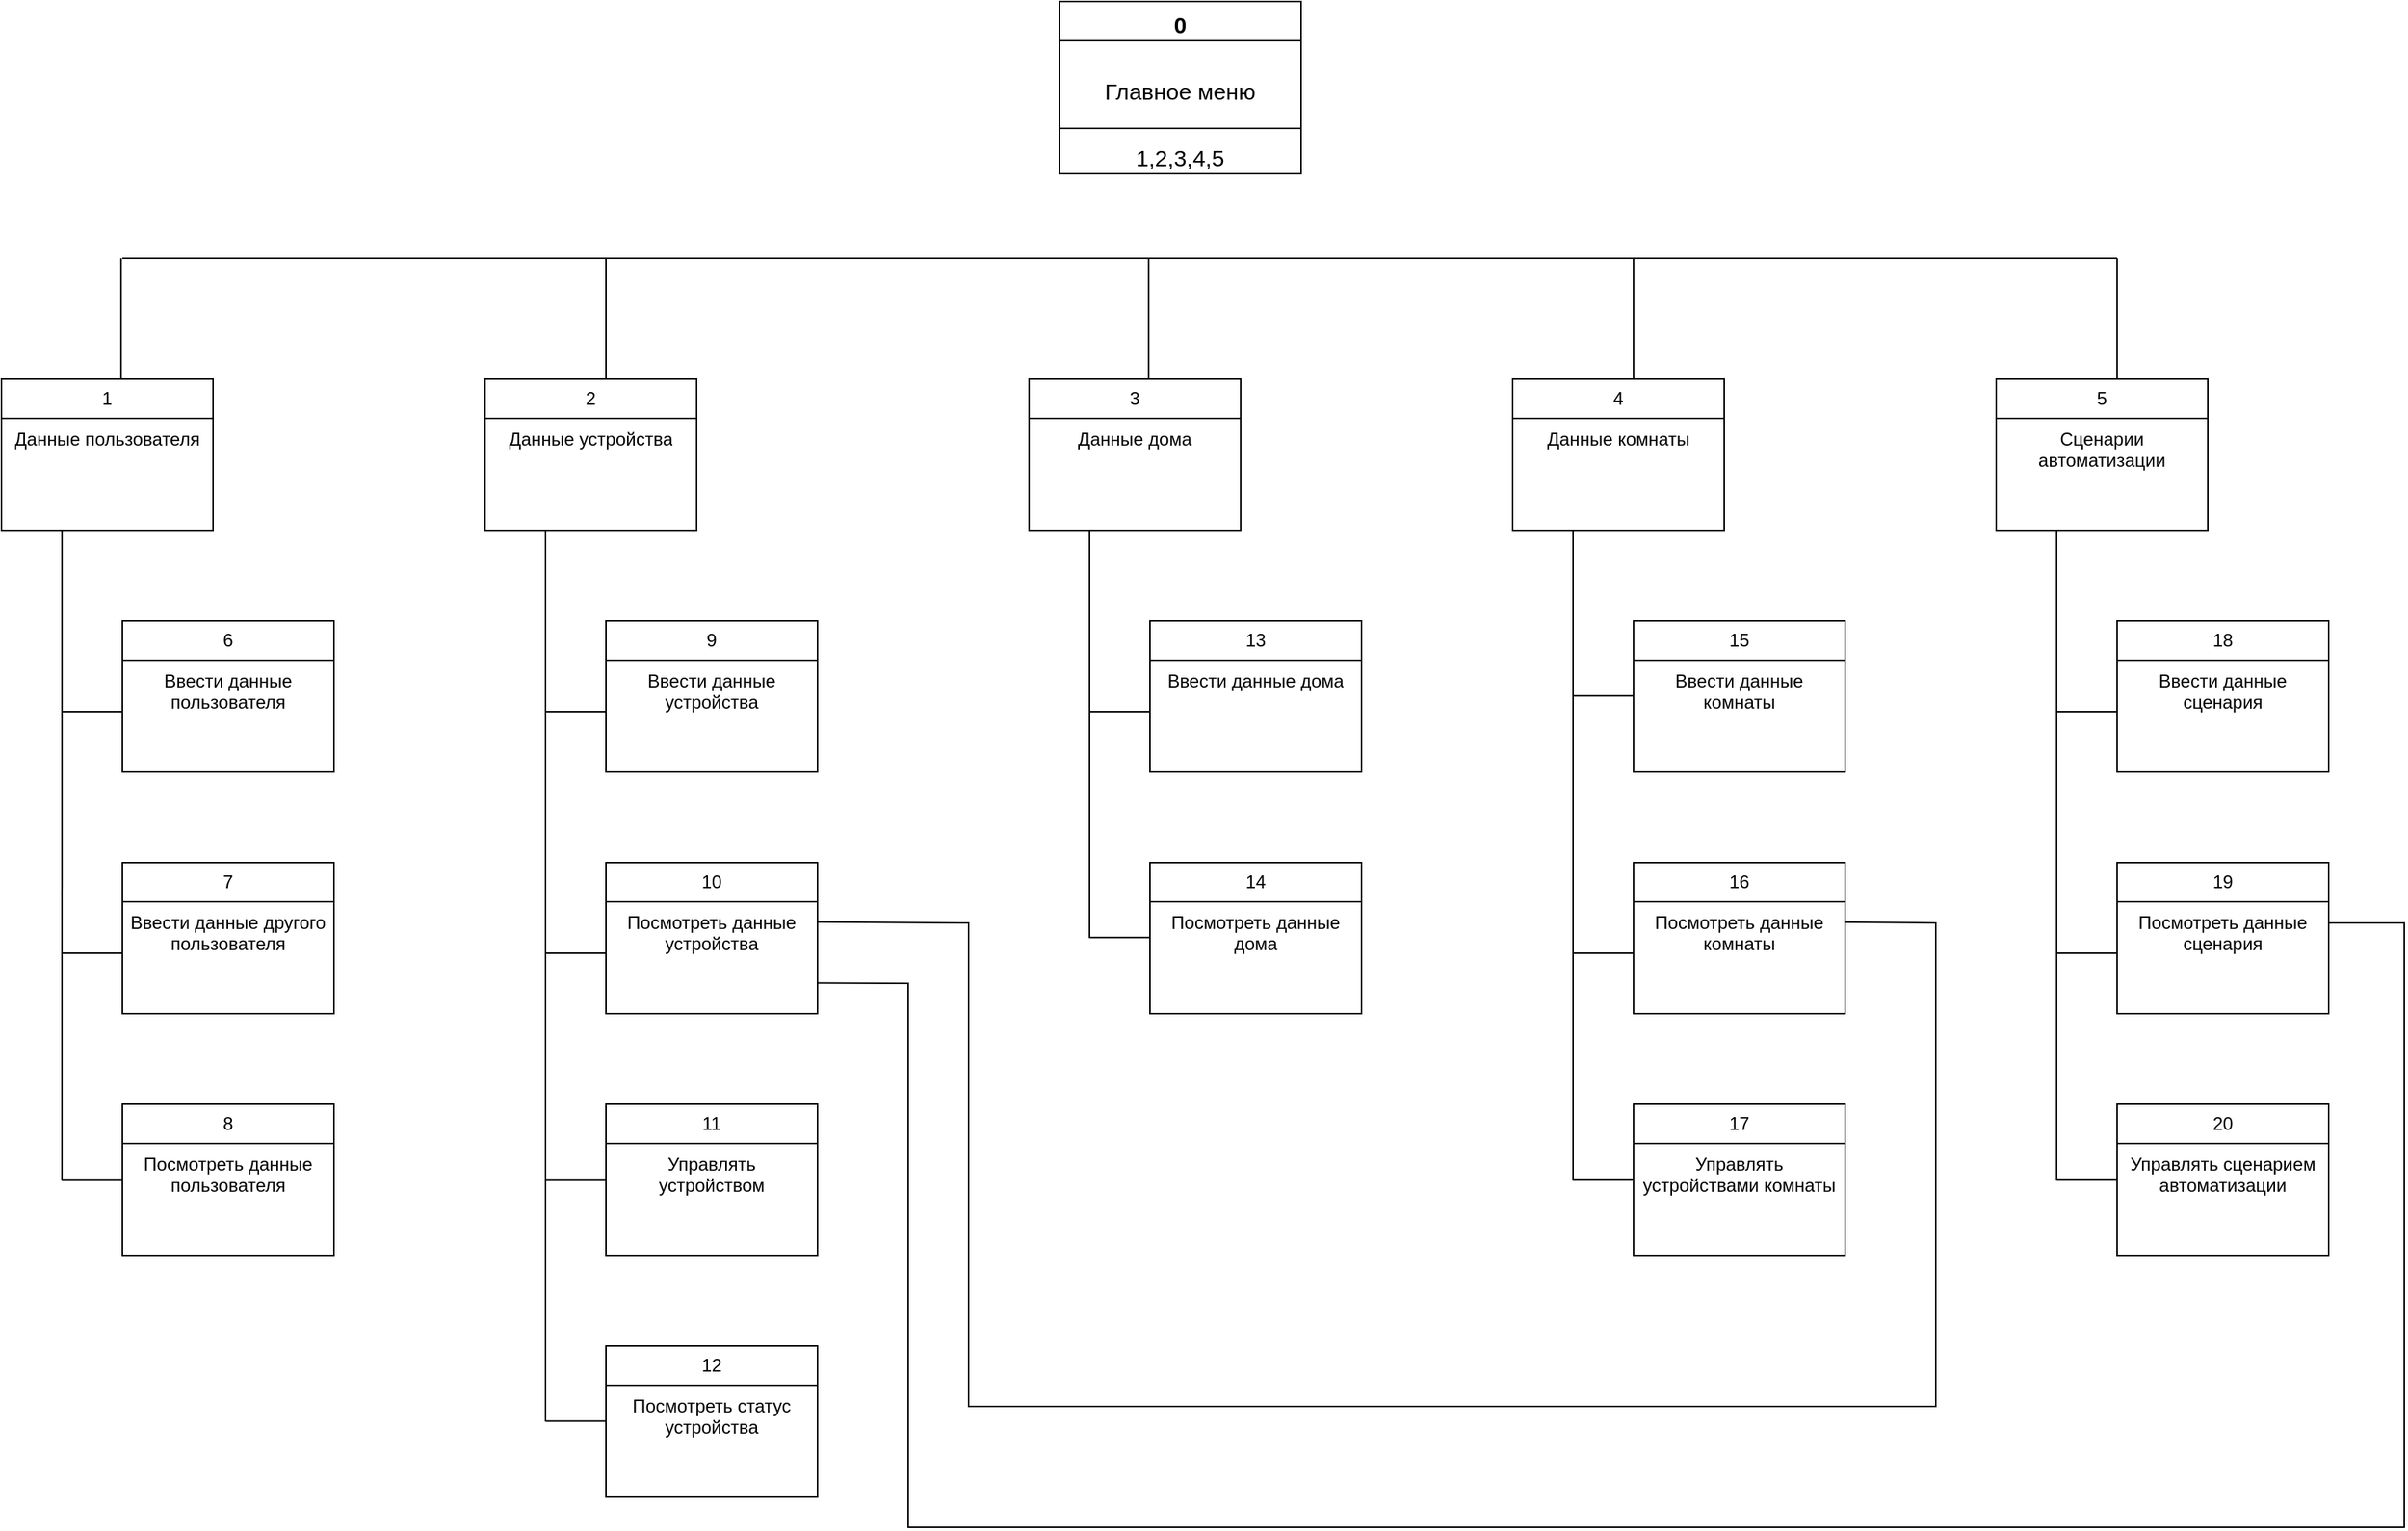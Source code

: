 <mxfile version="21.7.5" type="device">
  <diagram name="Страница — 1" id="4oU_-f-ifxaqYAon2ws6">
    <mxGraphModel dx="2100" dy="1116" grid="1" gridSize="10" guides="1" tooltips="1" connect="1" arrows="1" fold="1" page="1" pageScale="1" pageWidth="827" pageHeight="1169" math="0" shadow="0">
      <root>
        <mxCell id="0" />
        <mxCell id="1" parent="0" />
        <mxCell id="H6qdRp_zsDr7owdEjCIc-1" value="&lt;font style=&quot;font-size: 15px;&quot;&gt;0&lt;/font&gt;" style="swimlane;fontStyle=1;align=center;verticalAlign=top;childLayout=stackLayout;horizontal=1;startSize=26;horizontalStack=0;resizeParent=1;resizeParentMax=0;resizeLast=0;collapsible=1;marginBottom=0;whiteSpace=wrap;html=1;" vertex="1" parent="1">
          <mxGeometry x="740" y="30" width="160" height="114" as="geometry" />
        </mxCell>
        <mxCell id="H6qdRp_zsDr7owdEjCIc-2" value="&lt;div style=&quot;font-size: 15px;&quot; align=&quot;center&quot;&gt;&lt;font style=&quot;font-size: 15px;&quot;&gt;&lt;br&gt;&lt;/font&gt;&lt;/div&gt;&lt;div style=&quot;font-size: 15px;&quot; align=&quot;center&quot;&gt;&lt;font style=&quot;font-size: 15px;&quot;&gt;Главное меню&lt;/font&gt;&lt;/div&gt;" style="text;strokeColor=none;fillColor=none;align=center;verticalAlign=top;spacingLeft=4;spacingRight=4;overflow=hidden;rotatable=0;points=[[0,0.5],[1,0.5]];portConstraint=eastwest;whiteSpace=wrap;html=1;" vertex="1" parent="H6qdRp_zsDr7owdEjCIc-1">
          <mxGeometry y="26" width="160" height="54" as="geometry" />
        </mxCell>
        <mxCell id="H6qdRp_zsDr7owdEjCIc-3" value="" style="line;strokeWidth=1;fillColor=none;align=left;verticalAlign=middle;spacingTop=-1;spacingLeft=3;spacingRight=3;rotatable=0;labelPosition=right;points=[];portConstraint=eastwest;strokeColor=inherit;" vertex="1" parent="H6qdRp_zsDr7owdEjCIc-1">
          <mxGeometry y="80" width="160" height="8" as="geometry" />
        </mxCell>
        <mxCell id="H6qdRp_zsDr7owdEjCIc-4" value="&lt;div style=&quot;font-size: 13px;&quot; align=&quot;center&quot;&gt;&lt;font style=&quot;font-size: 15px;&quot;&gt;1,2,3,4,5&lt;/font&gt;&lt;/div&gt;" style="text;strokeColor=none;fillColor=none;align=center;verticalAlign=top;spacingLeft=4;spacingRight=4;overflow=hidden;rotatable=0;points=[[0,0.5],[1,0.5]];portConstraint=eastwest;whiteSpace=wrap;html=1;" vertex="1" parent="H6qdRp_zsDr7owdEjCIc-1">
          <mxGeometry y="88" width="160" height="26" as="geometry" />
        </mxCell>
        <mxCell id="H6qdRp_zsDr7owdEjCIc-5" value="1" style="swimlane;fontStyle=0;childLayout=stackLayout;horizontal=1;startSize=26;fillColor=none;horizontalStack=0;resizeParent=1;resizeParentMax=0;resizeLast=0;collapsible=1;marginBottom=0;whiteSpace=wrap;html=1;" vertex="1" parent="1">
          <mxGeometry x="40" y="280" width="140" height="100" as="geometry" />
        </mxCell>
        <mxCell id="H6qdRp_zsDr7owdEjCIc-6" value="&lt;div align=&quot;center&quot;&gt;Данные пользователя&lt;/div&gt;" style="text;strokeColor=none;fillColor=none;align=center;verticalAlign=top;spacingLeft=4;spacingRight=4;overflow=hidden;rotatable=0;points=[[0,0.5],[1,0.5]];portConstraint=eastwest;whiteSpace=wrap;html=1;" vertex="1" parent="H6qdRp_zsDr7owdEjCIc-5">
          <mxGeometry y="26" width="140" height="74" as="geometry" />
        </mxCell>
        <mxCell id="H6qdRp_zsDr7owdEjCIc-10" value="6" style="swimlane;fontStyle=0;childLayout=stackLayout;horizontal=1;startSize=26;fillColor=none;horizontalStack=0;resizeParent=1;resizeParentMax=0;resizeLast=0;collapsible=1;marginBottom=0;whiteSpace=wrap;html=1;" vertex="1" parent="1">
          <mxGeometry x="120" y="440" width="140" height="100" as="geometry" />
        </mxCell>
        <mxCell id="H6qdRp_zsDr7owdEjCIc-11" value="Ввести данные пользователя" style="text;strokeColor=none;fillColor=none;align=center;verticalAlign=top;spacingLeft=4;spacingRight=4;overflow=hidden;rotatable=0;points=[[0,0.5],[1,0.5]];portConstraint=eastwest;whiteSpace=wrap;html=1;" vertex="1" parent="H6qdRp_zsDr7owdEjCIc-10">
          <mxGeometry y="26" width="140" height="74" as="geometry" />
        </mxCell>
        <mxCell id="H6qdRp_zsDr7owdEjCIc-12" value="8" style="swimlane;fontStyle=0;childLayout=stackLayout;horizontal=1;startSize=26;fillColor=none;horizontalStack=0;resizeParent=1;resizeParentMax=0;resizeLast=0;collapsible=1;marginBottom=0;whiteSpace=wrap;html=1;" vertex="1" parent="1">
          <mxGeometry x="120" y="760" width="140" height="100" as="geometry" />
        </mxCell>
        <mxCell id="H6qdRp_zsDr7owdEjCIc-13" value="Посмотреть данные пользователя" style="text;strokeColor=none;fillColor=none;align=center;verticalAlign=top;spacingLeft=4;spacingRight=4;overflow=hidden;rotatable=0;points=[[0,0.5],[1,0.5]];portConstraint=eastwest;whiteSpace=wrap;html=1;" vertex="1" parent="H6qdRp_zsDr7owdEjCIc-12">
          <mxGeometry y="26" width="140" height="74" as="geometry" />
        </mxCell>
        <mxCell id="H6qdRp_zsDr7owdEjCIc-14" value="7" style="swimlane;fontStyle=0;childLayout=stackLayout;horizontal=1;startSize=26;fillColor=none;horizontalStack=0;resizeParent=1;resizeParentMax=0;resizeLast=0;collapsible=1;marginBottom=0;whiteSpace=wrap;html=1;" vertex="1" parent="1">
          <mxGeometry x="120" y="600" width="140" height="100" as="geometry" />
        </mxCell>
        <mxCell id="H6qdRp_zsDr7owdEjCIc-15" value="Ввести данные другого пользователя" style="text;strokeColor=none;fillColor=none;align=center;verticalAlign=top;spacingLeft=4;spacingRight=4;overflow=hidden;rotatable=0;points=[[0,0.5],[1,0.5]];portConstraint=eastwest;whiteSpace=wrap;html=1;" vertex="1" parent="H6qdRp_zsDr7owdEjCIc-14">
          <mxGeometry y="26" width="140" height="74" as="geometry" />
        </mxCell>
        <mxCell id="H6qdRp_zsDr7owdEjCIc-18" value="2" style="swimlane;fontStyle=0;childLayout=stackLayout;horizontal=1;startSize=26;fillColor=none;horizontalStack=0;resizeParent=1;resizeParentMax=0;resizeLast=0;collapsible=1;marginBottom=0;whiteSpace=wrap;html=1;" vertex="1" parent="1">
          <mxGeometry x="360" y="280" width="140" height="100" as="geometry" />
        </mxCell>
        <mxCell id="H6qdRp_zsDr7owdEjCIc-19" value="&lt;div align=&quot;center&quot;&gt;Данные устройства&lt;br&gt;&lt;/div&gt;" style="text;strokeColor=none;fillColor=none;align=center;verticalAlign=top;spacingLeft=4;spacingRight=4;overflow=hidden;rotatable=0;points=[[0,0.5],[1,0.5]];portConstraint=eastwest;whiteSpace=wrap;html=1;" vertex="1" parent="H6qdRp_zsDr7owdEjCIc-18">
          <mxGeometry y="26" width="140" height="74" as="geometry" />
        </mxCell>
        <mxCell id="H6qdRp_zsDr7owdEjCIc-20" value="9" style="swimlane;fontStyle=0;childLayout=stackLayout;horizontal=1;startSize=26;fillColor=none;horizontalStack=0;resizeParent=1;resizeParentMax=0;resizeLast=0;collapsible=1;marginBottom=0;whiteSpace=wrap;html=1;" vertex="1" parent="1">
          <mxGeometry x="440" y="440" width="140" height="100" as="geometry" />
        </mxCell>
        <mxCell id="H6qdRp_zsDr7owdEjCIc-21" value="&lt;div align=&quot;center&quot;&gt;Ввести данные устройства&lt;br&gt;&lt;/div&gt;" style="text;strokeColor=none;fillColor=none;align=center;verticalAlign=top;spacingLeft=4;spacingRight=4;overflow=hidden;rotatable=0;points=[[0,0.5],[1,0.5]];portConstraint=eastwest;whiteSpace=wrap;html=1;" vertex="1" parent="H6qdRp_zsDr7owdEjCIc-20">
          <mxGeometry y="26" width="140" height="74" as="geometry" />
        </mxCell>
        <mxCell id="H6qdRp_zsDr7owdEjCIc-22" value="10" style="swimlane;fontStyle=0;childLayout=stackLayout;horizontal=1;startSize=26;fillColor=none;horizontalStack=0;resizeParent=1;resizeParentMax=0;resizeLast=0;collapsible=1;marginBottom=0;whiteSpace=wrap;html=1;" vertex="1" parent="1">
          <mxGeometry x="440" y="600" width="140" height="100" as="geometry" />
        </mxCell>
        <mxCell id="H6qdRp_zsDr7owdEjCIc-23" value="&lt;div align=&quot;center&quot;&gt;Посмотреть данные устройства&lt;br&gt;&lt;/div&gt;" style="text;strokeColor=none;fillColor=none;align=center;verticalAlign=top;spacingLeft=4;spacingRight=4;overflow=hidden;rotatable=0;points=[[0,0.5],[1,0.5]];portConstraint=eastwest;whiteSpace=wrap;html=1;" vertex="1" parent="H6qdRp_zsDr7owdEjCIc-22">
          <mxGeometry y="26" width="140" height="74" as="geometry" />
        </mxCell>
        <mxCell id="H6qdRp_zsDr7owdEjCIc-24" value="11" style="swimlane;fontStyle=0;childLayout=stackLayout;horizontal=1;startSize=26;fillColor=none;horizontalStack=0;resizeParent=1;resizeParentMax=0;resizeLast=0;collapsible=1;marginBottom=0;whiteSpace=wrap;html=1;" vertex="1" parent="1">
          <mxGeometry x="440" y="760" width="140" height="100" as="geometry" />
        </mxCell>
        <mxCell id="H6qdRp_zsDr7owdEjCIc-25" value="Управлять устройством" style="text;strokeColor=none;fillColor=none;align=center;verticalAlign=top;spacingLeft=4;spacingRight=4;overflow=hidden;rotatable=0;points=[[0,0.5],[1,0.5]];portConstraint=eastwest;whiteSpace=wrap;html=1;" vertex="1" parent="H6qdRp_zsDr7owdEjCIc-24">
          <mxGeometry y="26" width="140" height="74" as="geometry" />
        </mxCell>
        <mxCell id="H6qdRp_zsDr7owdEjCIc-26" value="3" style="swimlane;fontStyle=0;childLayout=stackLayout;horizontal=1;startSize=26;fillColor=none;horizontalStack=0;resizeParent=1;resizeParentMax=0;resizeLast=0;collapsible=1;marginBottom=0;whiteSpace=wrap;html=1;" vertex="1" parent="1">
          <mxGeometry x="720" y="280" width="140" height="100" as="geometry" />
        </mxCell>
        <mxCell id="H6qdRp_zsDr7owdEjCIc-27" value="&lt;div align=&quot;center&quot;&gt;Данные дома&lt;br&gt;&lt;/div&gt;" style="text;strokeColor=none;fillColor=none;align=center;verticalAlign=top;spacingLeft=4;spacingRight=4;overflow=hidden;rotatable=0;points=[[0,0.5],[1,0.5]];portConstraint=eastwest;whiteSpace=wrap;html=1;" vertex="1" parent="H6qdRp_zsDr7owdEjCIc-26">
          <mxGeometry y="26" width="140" height="74" as="geometry" />
        </mxCell>
        <mxCell id="H6qdRp_zsDr7owdEjCIc-28" value="4" style="swimlane;fontStyle=0;childLayout=stackLayout;horizontal=1;startSize=26;fillColor=none;horizontalStack=0;resizeParent=1;resizeParentMax=0;resizeLast=0;collapsible=1;marginBottom=0;whiteSpace=wrap;html=1;" vertex="1" parent="1">
          <mxGeometry x="1040" y="280" width="140" height="100" as="geometry" />
        </mxCell>
        <mxCell id="H6qdRp_zsDr7owdEjCIc-29" value="&lt;div align=&quot;center&quot;&gt;Данные комнаты&lt;br&gt;&lt;/div&gt;" style="text;strokeColor=none;fillColor=none;align=center;verticalAlign=top;spacingLeft=4;spacingRight=4;overflow=hidden;rotatable=0;points=[[0,0.5],[1,0.5]];portConstraint=eastwest;whiteSpace=wrap;html=1;" vertex="1" parent="H6qdRp_zsDr7owdEjCIc-28">
          <mxGeometry y="26" width="140" height="74" as="geometry" />
        </mxCell>
        <mxCell id="H6qdRp_zsDr7owdEjCIc-34" value="5" style="swimlane;fontStyle=0;childLayout=stackLayout;horizontal=1;startSize=26;fillColor=none;horizontalStack=0;resizeParent=1;resizeParentMax=0;resizeLast=0;collapsible=1;marginBottom=0;whiteSpace=wrap;html=1;" vertex="1" parent="1">
          <mxGeometry x="1360" y="280" width="140" height="100" as="geometry" />
        </mxCell>
        <mxCell id="H6qdRp_zsDr7owdEjCIc-35" value="Сценарии автоматизации" style="text;strokeColor=none;fillColor=none;align=center;verticalAlign=top;spacingLeft=4;spacingRight=4;overflow=hidden;rotatable=0;points=[[0,0.5],[1,0.5]];portConstraint=eastwest;whiteSpace=wrap;html=1;" vertex="1" parent="H6qdRp_zsDr7owdEjCIc-34">
          <mxGeometry y="26" width="140" height="74" as="geometry" />
        </mxCell>
        <mxCell id="H6qdRp_zsDr7owdEjCIc-36" value="13" style="swimlane;fontStyle=0;childLayout=stackLayout;horizontal=1;startSize=26;fillColor=none;horizontalStack=0;resizeParent=1;resizeParentMax=0;resizeLast=0;collapsible=1;marginBottom=0;whiteSpace=wrap;html=1;" vertex="1" parent="1">
          <mxGeometry x="800" y="440" width="140" height="100" as="geometry" />
        </mxCell>
        <mxCell id="H6qdRp_zsDr7owdEjCIc-37" value="Ввести данные дома" style="text;strokeColor=none;fillColor=none;align=center;verticalAlign=top;spacingLeft=4;spacingRight=4;overflow=hidden;rotatable=0;points=[[0,0.5],[1,0.5]];portConstraint=eastwest;whiteSpace=wrap;html=1;" vertex="1" parent="H6qdRp_zsDr7owdEjCIc-36">
          <mxGeometry y="26" width="140" height="74" as="geometry" />
        </mxCell>
        <mxCell id="H6qdRp_zsDr7owdEjCIc-38" value="14" style="swimlane;fontStyle=0;childLayout=stackLayout;horizontal=1;startSize=26;fillColor=none;horizontalStack=0;resizeParent=1;resizeParentMax=0;resizeLast=0;collapsible=1;marginBottom=0;whiteSpace=wrap;html=1;" vertex="1" parent="1">
          <mxGeometry x="800" y="600" width="140" height="100" as="geometry" />
        </mxCell>
        <mxCell id="H6qdRp_zsDr7owdEjCIc-39" value="Посмотреть данные дома" style="text;strokeColor=none;fillColor=none;align=center;verticalAlign=top;spacingLeft=4;spacingRight=4;overflow=hidden;rotatable=0;points=[[0,0.5],[1,0.5]];portConstraint=eastwest;whiteSpace=wrap;html=1;" vertex="1" parent="H6qdRp_zsDr7owdEjCIc-38">
          <mxGeometry y="26" width="140" height="74" as="geometry" />
        </mxCell>
        <mxCell id="H6qdRp_zsDr7owdEjCIc-42" value="18" style="swimlane;fontStyle=0;childLayout=stackLayout;horizontal=1;startSize=26;fillColor=none;horizontalStack=0;resizeParent=1;resizeParentMax=0;resizeLast=0;collapsible=1;marginBottom=0;whiteSpace=wrap;html=1;" vertex="1" parent="1">
          <mxGeometry x="1440" y="440" width="140" height="100" as="geometry" />
        </mxCell>
        <mxCell id="H6qdRp_zsDr7owdEjCIc-43" value="&lt;div align=&quot;center&quot;&gt;Ввести данные сценария&lt;br&gt;&lt;/div&gt;" style="text;strokeColor=none;fillColor=none;align=center;verticalAlign=top;spacingLeft=4;spacingRight=4;overflow=hidden;rotatable=0;points=[[0,0.5],[1,0.5]];portConstraint=eastwest;whiteSpace=wrap;html=1;" vertex="1" parent="H6qdRp_zsDr7owdEjCIc-42">
          <mxGeometry y="26" width="140" height="74" as="geometry" />
        </mxCell>
        <mxCell id="H6qdRp_zsDr7owdEjCIc-44" value="19" style="swimlane;fontStyle=0;childLayout=stackLayout;horizontal=1;startSize=26;fillColor=none;horizontalStack=0;resizeParent=1;resizeParentMax=0;resizeLast=0;collapsible=1;marginBottom=0;whiteSpace=wrap;html=1;" vertex="1" parent="1">
          <mxGeometry x="1440" y="600" width="140" height="100" as="geometry" />
        </mxCell>
        <mxCell id="H6qdRp_zsDr7owdEjCIc-45" value="&lt;div align=&quot;center&quot;&gt;Посмотреть данные сценария&lt;br&gt;&lt;/div&gt;" style="text;strokeColor=none;fillColor=none;align=center;verticalAlign=top;spacingLeft=4;spacingRight=4;overflow=hidden;rotatable=0;points=[[0,0.5],[1,0.5]];portConstraint=eastwest;whiteSpace=wrap;html=1;" vertex="1" parent="H6qdRp_zsDr7owdEjCIc-44">
          <mxGeometry y="26" width="140" height="74" as="geometry" />
        </mxCell>
        <mxCell id="H6qdRp_zsDr7owdEjCIc-46" value="20" style="swimlane;fontStyle=0;childLayout=stackLayout;horizontal=1;startSize=26;fillColor=none;horizontalStack=0;resizeParent=1;resizeParentMax=0;resizeLast=0;collapsible=1;marginBottom=0;whiteSpace=wrap;html=1;" vertex="1" parent="1">
          <mxGeometry x="1440" y="760" width="140" height="100" as="geometry" />
        </mxCell>
        <mxCell id="H6qdRp_zsDr7owdEjCIc-47" value="Управлять сценарием автоматизации" style="text;strokeColor=none;fillColor=none;align=center;verticalAlign=top;spacingLeft=4;spacingRight=4;overflow=hidden;rotatable=0;points=[[0,0.5],[1,0.5]];portConstraint=eastwest;whiteSpace=wrap;html=1;" vertex="1" parent="H6qdRp_zsDr7owdEjCIc-46">
          <mxGeometry y="26" width="140" height="74" as="geometry" />
        </mxCell>
        <mxCell id="H6qdRp_zsDr7owdEjCIc-50" value="15" style="swimlane;fontStyle=0;childLayout=stackLayout;horizontal=1;startSize=26;fillColor=none;horizontalStack=0;resizeParent=1;resizeParentMax=0;resizeLast=0;collapsible=1;marginBottom=0;whiteSpace=wrap;html=1;" vertex="1" parent="1">
          <mxGeometry x="1120" y="440" width="140" height="100" as="geometry" />
        </mxCell>
        <mxCell id="H6qdRp_zsDr7owdEjCIc-51" value="&lt;div align=&quot;center&quot;&gt;Ввести данные комнаты&lt;br&gt;&lt;/div&gt;" style="text;strokeColor=none;fillColor=none;align=center;verticalAlign=top;spacingLeft=4;spacingRight=4;overflow=hidden;rotatable=0;points=[[0,0.5],[1,0.5]];portConstraint=eastwest;whiteSpace=wrap;html=1;" vertex="1" parent="H6qdRp_zsDr7owdEjCIc-50">
          <mxGeometry y="26" width="140" height="74" as="geometry" />
        </mxCell>
        <mxCell id="H6qdRp_zsDr7owdEjCIc-54" value="16" style="swimlane;fontStyle=0;childLayout=stackLayout;horizontal=1;startSize=26;fillColor=none;horizontalStack=0;resizeParent=1;resizeParentMax=0;resizeLast=0;collapsible=1;marginBottom=0;whiteSpace=wrap;html=1;" vertex="1" parent="1">
          <mxGeometry x="1120" y="600" width="140" height="100" as="geometry" />
        </mxCell>
        <mxCell id="H6qdRp_zsDr7owdEjCIc-55" value="&lt;div align=&quot;center&quot;&gt;Посмотреть данные комнаты&lt;br&gt;&lt;/div&gt;" style="text;strokeColor=none;fillColor=none;align=center;verticalAlign=top;spacingLeft=4;spacingRight=4;overflow=hidden;rotatable=0;points=[[0,0.5],[1,0.5]];portConstraint=eastwest;whiteSpace=wrap;html=1;" vertex="1" parent="H6qdRp_zsDr7owdEjCIc-54">
          <mxGeometry y="26" width="140" height="74" as="geometry" />
        </mxCell>
        <mxCell id="H6qdRp_zsDr7owdEjCIc-56" value="17" style="swimlane;fontStyle=0;childLayout=stackLayout;horizontal=1;startSize=26;fillColor=none;horizontalStack=0;resizeParent=1;resizeParentMax=0;resizeLast=0;collapsible=1;marginBottom=0;whiteSpace=wrap;html=1;" vertex="1" parent="1">
          <mxGeometry x="1120" y="760" width="140" height="100" as="geometry" />
        </mxCell>
        <mxCell id="H6qdRp_zsDr7owdEjCIc-57" value="Управлять устройствами комнаты" style="text;strokeColor=none;fillColor=none;align=center;verticalAlign=top;spacingLeft=4;spacingRight=4;overflow=hidden;rotatable=0;points=[[0,0.5],[1,0.5]];portConstraint=eastwest;whiteSpace=wrap;html=1;" vertex="1" parent="H6qdRp_zsDr7owdEjCIc-56">
          <mxGeometry y="26" width="140" height="74" as="geometry" />
        </mxCell>
        <mxCell id="H6qdRp_zsDr7owdEjCIc-60" value="12" style="swimlane;fontStyle=0;childLayout=stackLayout;horizontal=1;startSize=26;fillColor=none;horizontalStack=0;resizeParent=1;resizeParentMax=0;resizeLast=0;collapsible=1;marginBottom=0;whiteSpace=wrap;html=1;" vertex="1" parent="1">
          <mxGeometry x="440" y="920" width="140" height="100" as="geometry" />
        </mxCell>
        <mxCell id="H6qdRp_zsDr7owdEjCIc-61" value="Посмотреть статус устройства" style="text;strokeColor=none;fillColor=none;align=center;verticalAlign=top;spacingLeft=4;spacingRight=4;overflow=hidden;rotatable=0;points=[[0,0.5],[1,0.5]];portConstraint=eastwest;whiteSpace=wrap;html=1;" vertex="1" parent="H6qdRp_zsDr7owdEjCIc-60">
          <mxGeometry y="26" width="140" height="74" as="geometry" />
        </mxCell>
        <mxCell id="H6qdRp_zsDr7owdEjCIc-62" value="" style="endArrow=none;html=1;rounded=0;" edge="1" parent="1">
          <mxGeometry width="50" height="50" relative="1" as="geometry">
            <mxPoint x="120" y="200" as="sourcePoint" />
            <mxPoint x="1440" y="200" as="targetPoint" />
          </mxGeometry>
        </mxCell>
        <mxCell id="H6qdRp_zsDr7owdEjCIc-63" value="" style="endArrow=none;html=1;rounded=0;" edge="1" parent="1">
          <mxGeometry width="50" height="50" relative="1" as="geometry">
            <mxPoint x="119.13" y="280" as="sourcePoint" />
            <mxPoint x="119.13" y="200" as="targetPoint" />
          </mxGeometry>
        </mxCell>
        <mxCell id="H6qdRp_zsDr7owdEjCIc-64" value="" style="endArrow=none;html=1;rounded=0;" edge="1" parent="1">
          <mxGeometry width="50" height="50" relative="1" as="geometry">
            <mxPoint x="440" y="280" as="sourcePoint" />
            <mxPoint x="440" y="200" as="targetPoint" />
          </mxGeometry>
        </mxCell>
        <mxCell id="H6qdRp_zsDr7owdEjCIc-65" value="" style="endArrow=none;html=1;rounded=0;" edge="1" parent="1">
          <mxGeometry width="50" height="50" relative="1" as="geometry">
            <mxPoint x="799.13" y="280" as="sourcePoint" />
            <mxPoint x="799.13" y="200" as="targetPoint" />
          </mxGeometry>
        </mxCell>
        <mxCell id="H6qdRp_zsDr7owdEjCIc-66" value="" style="endArrow=none;html=1;rounded=0;" edge="1" parent="1">
          <mxGeometry width="50" height="50" relative="1" as="geometry">
            <mxPoint x="1440" y="280" as="sourcePoint" />
            <mxPoint x="1440" y="200" as="targetPoint" />
          </mxGeometry>
        </mxCell>
        <mxCell id="H6qdRp_zsDr7owdEjCIc-67" value="" style="endArrow=none;html=1;rounded=0;" edge="1" parent="1">
          <mxGeometry width="50" height="50" relative="1" as="geometry">
            <mxPoint x="1120" y="280" as="sourcePoint" />
            <mxPoint x="1120" y="200" as="targetPoint" />
          </mxGeometry>
        </mxCell>
        <mxCell id="H6qdRp_zsDr7owdEjCIc-68" value="" style="endArrow=none;html=1;rounded=0;entryX=0.286;entryY=1;entryDx=0;entryDy=0;entryPerimeter=0;" edge="1" parent="1" target="H6qdRp_zsDr7owdEjCIc-6">
          <mxGeometry width="50" height="50" relative="1" as="geometry">
            <mxPoint x="80" y="810" as="sourcePoint" />
            <mxPoint x="110" y="420" as="targetPoint" />
          </mxGeometry>
        </mxCell>
        <mxCell id="H6qdRp_zsDr7owdEjCIc-69" value="" style="endArrow=none;html=1;rounded=0;entryX=0.286;entryY=1;entryDx=0;entryDy=0;entryPerimeter=0;" edge="1" parent="1">
          <mxGeometry width="50" height="50" relative="1" as="geometry">
            <mxPoint x="400" y="970" as="sourcePoint" />
            <mxPoint x="400" y="380" as="targetPoint" />
          </mxGeometry>
        </mxCell>
        <mxCell id="H6qdRp_zsDr7owdEjCIc-70" value="" style="endArrow=none;html=1;rounded=0;entryX=0.286;entryY=1;entryDx=0;entryDy=0;entryPerimeter=0;" edge="1" parent="1">
          <mxGeometry width="50" height="50" relative="1" as="geometry">
            <mxPoint x="1400" y="810" as="sourcePoint" />
            <mxPoint x="1400" y="380" as="targetPoint" />
          </mxGeometry>
        </mxCell>
        <mxCell id="H6qdRp_zsDr7owdEjCIc-71" value="" style="endArrow=none;html=1;rounded=0;entryX=0.286;entryY=1;entryDx=0;entryDy=0;entryPerimeter=0;" edge="1" parent="1">
          <mxGeometry width="50" height="50" relative="1" as="geometry">
            <mxPoint x="1080" y="810" as="sourcePoint" />
            <mxPoint x="1080" y="380" as="targetPoint" />
          </mxGeometry>
        </mxCell>
        <mxCell id="H6qdRp_zsDr7owdEjCIc-73" value="" style="endArrow=none;html=1;rounded=0;entryX=0.286;entryY=1;entryDx=0;entryDy=0;entryPerimeter=0;" edge="1" parent="1">
          <mxGeometry width="50" height="50" relative="1" as="geometry">
            <mxPoint x="760" y="650" as="sourcePoint" />
            <mxPoint x="760" y="380" as="targetPoint" />
          </mxGeometry>
        </mxCell>
        <mxCell id="H6qdRp_zsDr7owdEjCIc-74" value="" style="endArrow=none;html=1;rounded=0;" edge="1" parent="1">
          <mxGeometry width="50" height="50" relative="1" as="geometry">
            <mxPoint x="80" y="500" as="sourcePoint" />
            <mxPoint x="120" y="500" as="targetPoint" />
          </mxGeometry>
        </mxCell>
        <mxCell id="H6qdRp_zsDr7owdEjCIc-76" value="" style="endArrow=none;html=1;rounded=0;" edge="1" parent="1">
          <mxGeometry width="50" height="50" relative="1" as="geometry">
            <mxPoint x="80" y="660" as="sourcePoint" />
            <mxPoint x="120" y="660" as="targetPoint" />
          </mxGeometry>
        </mxCell>
        <mxCell id="H6qdRp_zsDr7owdEjCIc-77" value="" style="endArrow=none;html=1;rounded=0;" edge="1" parent="1">
          <mxGeometry width="50" height="50" relative="1" as="geometry">
            <mxPoint x="80" y="809.79" as="sourcePoint" />
            <mxPoint x="120" y="809.79" as="targetPoint" />
          </mxGeometry>
        </mxCell>
        <mxCell id="H6qdRp_zsDr7owdEjCIc-78" value="" style="endArrow=none;html=1;rounded=0;" edge="1" parent="1">
          <mxGeometry width="50" height="50" relative="1" as="geometry">
            <mxPoint x="210" y="440" as="sourcePoint" />
            <mxPoint x="250" y="440" as="targetPoint" />
          </mxGeometry>
        </mxCell>
        <mxCell id="H6qdRp_zsDr7owdEjCIc-79" value="" style="endArrow=none;html=1;rounded=0;" edge="1" parent="1">
          <mxGeometry width="50" height="50" relative="1" as="geometry">
            <mxPoint x="400" y="500" as="sourcePoint" />
            <mxPoint x="440" y="500" as="targetPoint" />
          </mxGeometry>
        </mxCell>
        <mxCell id="H6qdRp_zsDr7owdEjCIc-80" value="" style="endArrow=none;html=1;rounded=0;" edge="1" parent="1">
          <mxGeometry width="50" height="50" relative="1" as="geometry">
            <mxPoint x="400" y="660" as="sourcePoint" />
            <mxPoint x="440" y="660" as="targetPoint" />
          </mxGeometry>
        </mxCell>
        <mxCell id="H6qdRp_zsDr7owdEjCIc-81" value="" style="endArrow=none;html=1;rounded=0;" edge="1" parent="1">
          <mxGeometry width="50" height="50" relative="1" as="geometry">
            <mxPoint x="400" y="809.79" as="sourcePoint" />
            <mxPoint x="440" y="809.79" as="targetPoint" />
          </mxGeometry>
        </mxCell>
        <mxCell id="H6qdRp_zsDr7owdEjCIc-82" value="" style="endArrow=none;html=1;rounded=0;" edge="1" parent="1">
          <mxGeometry width="50" height="50" relative="1" as="geometry">
            <mxPoint x="760" y="500" as="sourcePoint" />
            <mxPoint x="800" y="500" as="targetPoint" />
          </mxGeometry>
        </mxCell>
        <mxCell id="H6qdRp_zsDr7owdEjCIc-83" value="" style="endArrow=none;html=1;rounded=0;" edge="1" parent="1">
          <mxGeometry width="50" height="50" relative="1" as="geometry">
            <mxPoint x="760" y="649.57" as="sourcePoint" />
            <mxPoint x="800" y="649.57" as="targetPoint" />
          </mxGeometry>
        </mxCell>
        <mxCell id="H6qdRp_zsDr7owdEjCIc-84" value="" style="endArrow=none;html=1;rounded=0;" edge="1" parent="1">
          <mxGeometry width="50" height="50" relative="1" as="geometry">
            <mxPoint x="1400" y="500" as="sourcePoint" />
            <mxPoint x="1440" y="500" as="targetPoint" />
          </mxGeometry>
        </mxCell>
        <mxCell id="H6qdRp_zsDr7owdEjCIc-85" value="" style="endArrow=none;html=1;rounded=0;" edge="1" parent="1">
          <mxGeometry width="50" height="50" relative="1" as="geometry">
            <mxPoint x="1080" y="809.57" as="sourcePoint" />
            <mxPoint x="1120" y="809.57" as="targetPoint" />
          </mxGeometry>
        </mxCell>
        <mxCell id="H6qdRp_zsDr7owdEjCIc-86" value="" style="endArrow=none;html=1;rounded=0;" edge="1" parent="1">
          <mxGeometry width="50" height="50" relative="1" as="geometry">
            <mxPoint x="1080" y="660" as="sourcePoint" />
            <mxPoint x="1120" y="660" as="targetPoint" />
          </mxGeometry>
        </mxCell>
        <mxCell id="H6qdRp_zsDr7owdEjCIc-87" value="" style="endArrow=none;html=1;rounded=0;" edge="1" parent="1">
          <mxGeometry width="50" height="50" relative="1" as="geometry">
            <mxPoint x="1080" y="489.63" as="sourcePoint" />
            <mxPoint x="1120" y="489.63" as="targetPoint" />
          </mxGeometry>
        </mxCell>
        <mxCell id="H6qdRp_zsDr7owdEjCIc-88" value="" style="endArrow=none;html=1;rounded=0;" edge="1" parent="1">
          <mxGeometry width="50" height="50" relative="1" as="geometry">
            <mxPoint x="1400" y="660" as="sourcePoint" />
            <mxPoint x="1440" y="660" as="targetPoint" />
          </mxGeometry>
        </mxCell>
        <mxCell id="H6qdRp_zsDr7owdEjCIc-89" value="" style="endArrow=none;html=1;rounded=0;" edge="1" parent="1">
          <mxGeometry width="50" height="50" relative="1" as="geometry">
            <mxPoint x="1400" y="809.57" as="sourcePoint" />
            <mxPoint x="1440" y="809.57" as="targetPoint" />
          </mxGeometry>
        </mxCell>
        <mxCell id="H6qdRp_zsDr7owdEjCIc-90" value="" style="endArrow=none;html=1;rounded=0;" edge="1" parent="1">
          <mxGeometry width="50" height="50" relative="1" as="geometry">
            <mxPoint x="400" y="969.75" as="sourcePoint" />
            <mxPoint x="440" y="969.75" as="targetPoint" />
          </mxGeometry>
        </mxCell>
        <mxCell id="H6qdRp_zsDr7owdEjCIc-91" value="" style="endArrow=none;html=1;rounded=0;exitX=1.002;exitY=0.18;exitDx=0;exitDy=0;exitPerimeter=0;entryX=0.999;entryY=0.183;entryDx=0;entryDy=0;entryPerimeter=0;" edge="1" parent="1" source="H6qdRp_zsDr7owdEjCIc-23" target="H6qdRp_zsDr7owdEjCIc-55">
          <mxGeometry width="50" height="50" relative="1" as="geometry">
            <mxPoint x="740" y="760" as="sourcePoint" />
            <mxPoint x="1320" y="640" as="targetPoint" />
            <Array as="points">
              <mxPoint x="680" y="640" />
              <mxPoint x="680" y="960" />
              <mxPoint x="1320" y="960" />
              <mxPoint x="1320" y="640" />
            </Array>
          </mxGeometry>
        </mxCell>
        <mxCell id="H6qdRp_zsDr7owdEjCIc-92" value="" style="endArrow=none;html=1;rounded=0;entryX=1.001;entryY=0.189;entryDx=0;entryDy=0;entryPerimeter=0;exitX=0.998;exitY=0.726;exitDx=0;exitDy=0;exitPerimeter=0;" edge="1" parent="1" source="H6qdRp_zsDr7owdEjCIc-23" target="H6qdRp_zsDr7owdEjCIc-45">
          <mxGeometry width="50" height="50" relative="1" as="geometry">
            <mxPoint x="590" y="690" as="sourcePoint" />
            <mxPoint x="1600" y="640" as="targetPoint" />
            <Array as="points">
              <mxPoint x="640" y="680" />
              <mxPoint x="640" y="1040" />
              <mxPoint x="1630" y="1040" />
              <mxPoint x="1630" y="640" />
            </Array>
          </mxGeometry>
        </mxCell>
      </root>
    </mxGraphModel>
  </diagram>
</mxfile>
